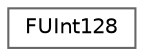 digraph "Graphical Class Hierarchy"
{
 // INTERACTIVE_SVG=YES
 // LATEX_PDF_SIZE
  bgcolor="transparent";
  edge [fontname=Helvetica,fontsize=10,labelfontname=Helvetica,labelfontsize=10];
  node [fontname=Helvetica,fontsize=10,shape=box,height=0.2,width=0.4];
  rankdir="LR";
  Node0 [id="Node000000",label="FUInt128",height=0.2,width=0.4,color="grey40", fillcolor="white", style="filled",URL="$d2/d3f/classFUInt128.html",tooltip=" "];
}
